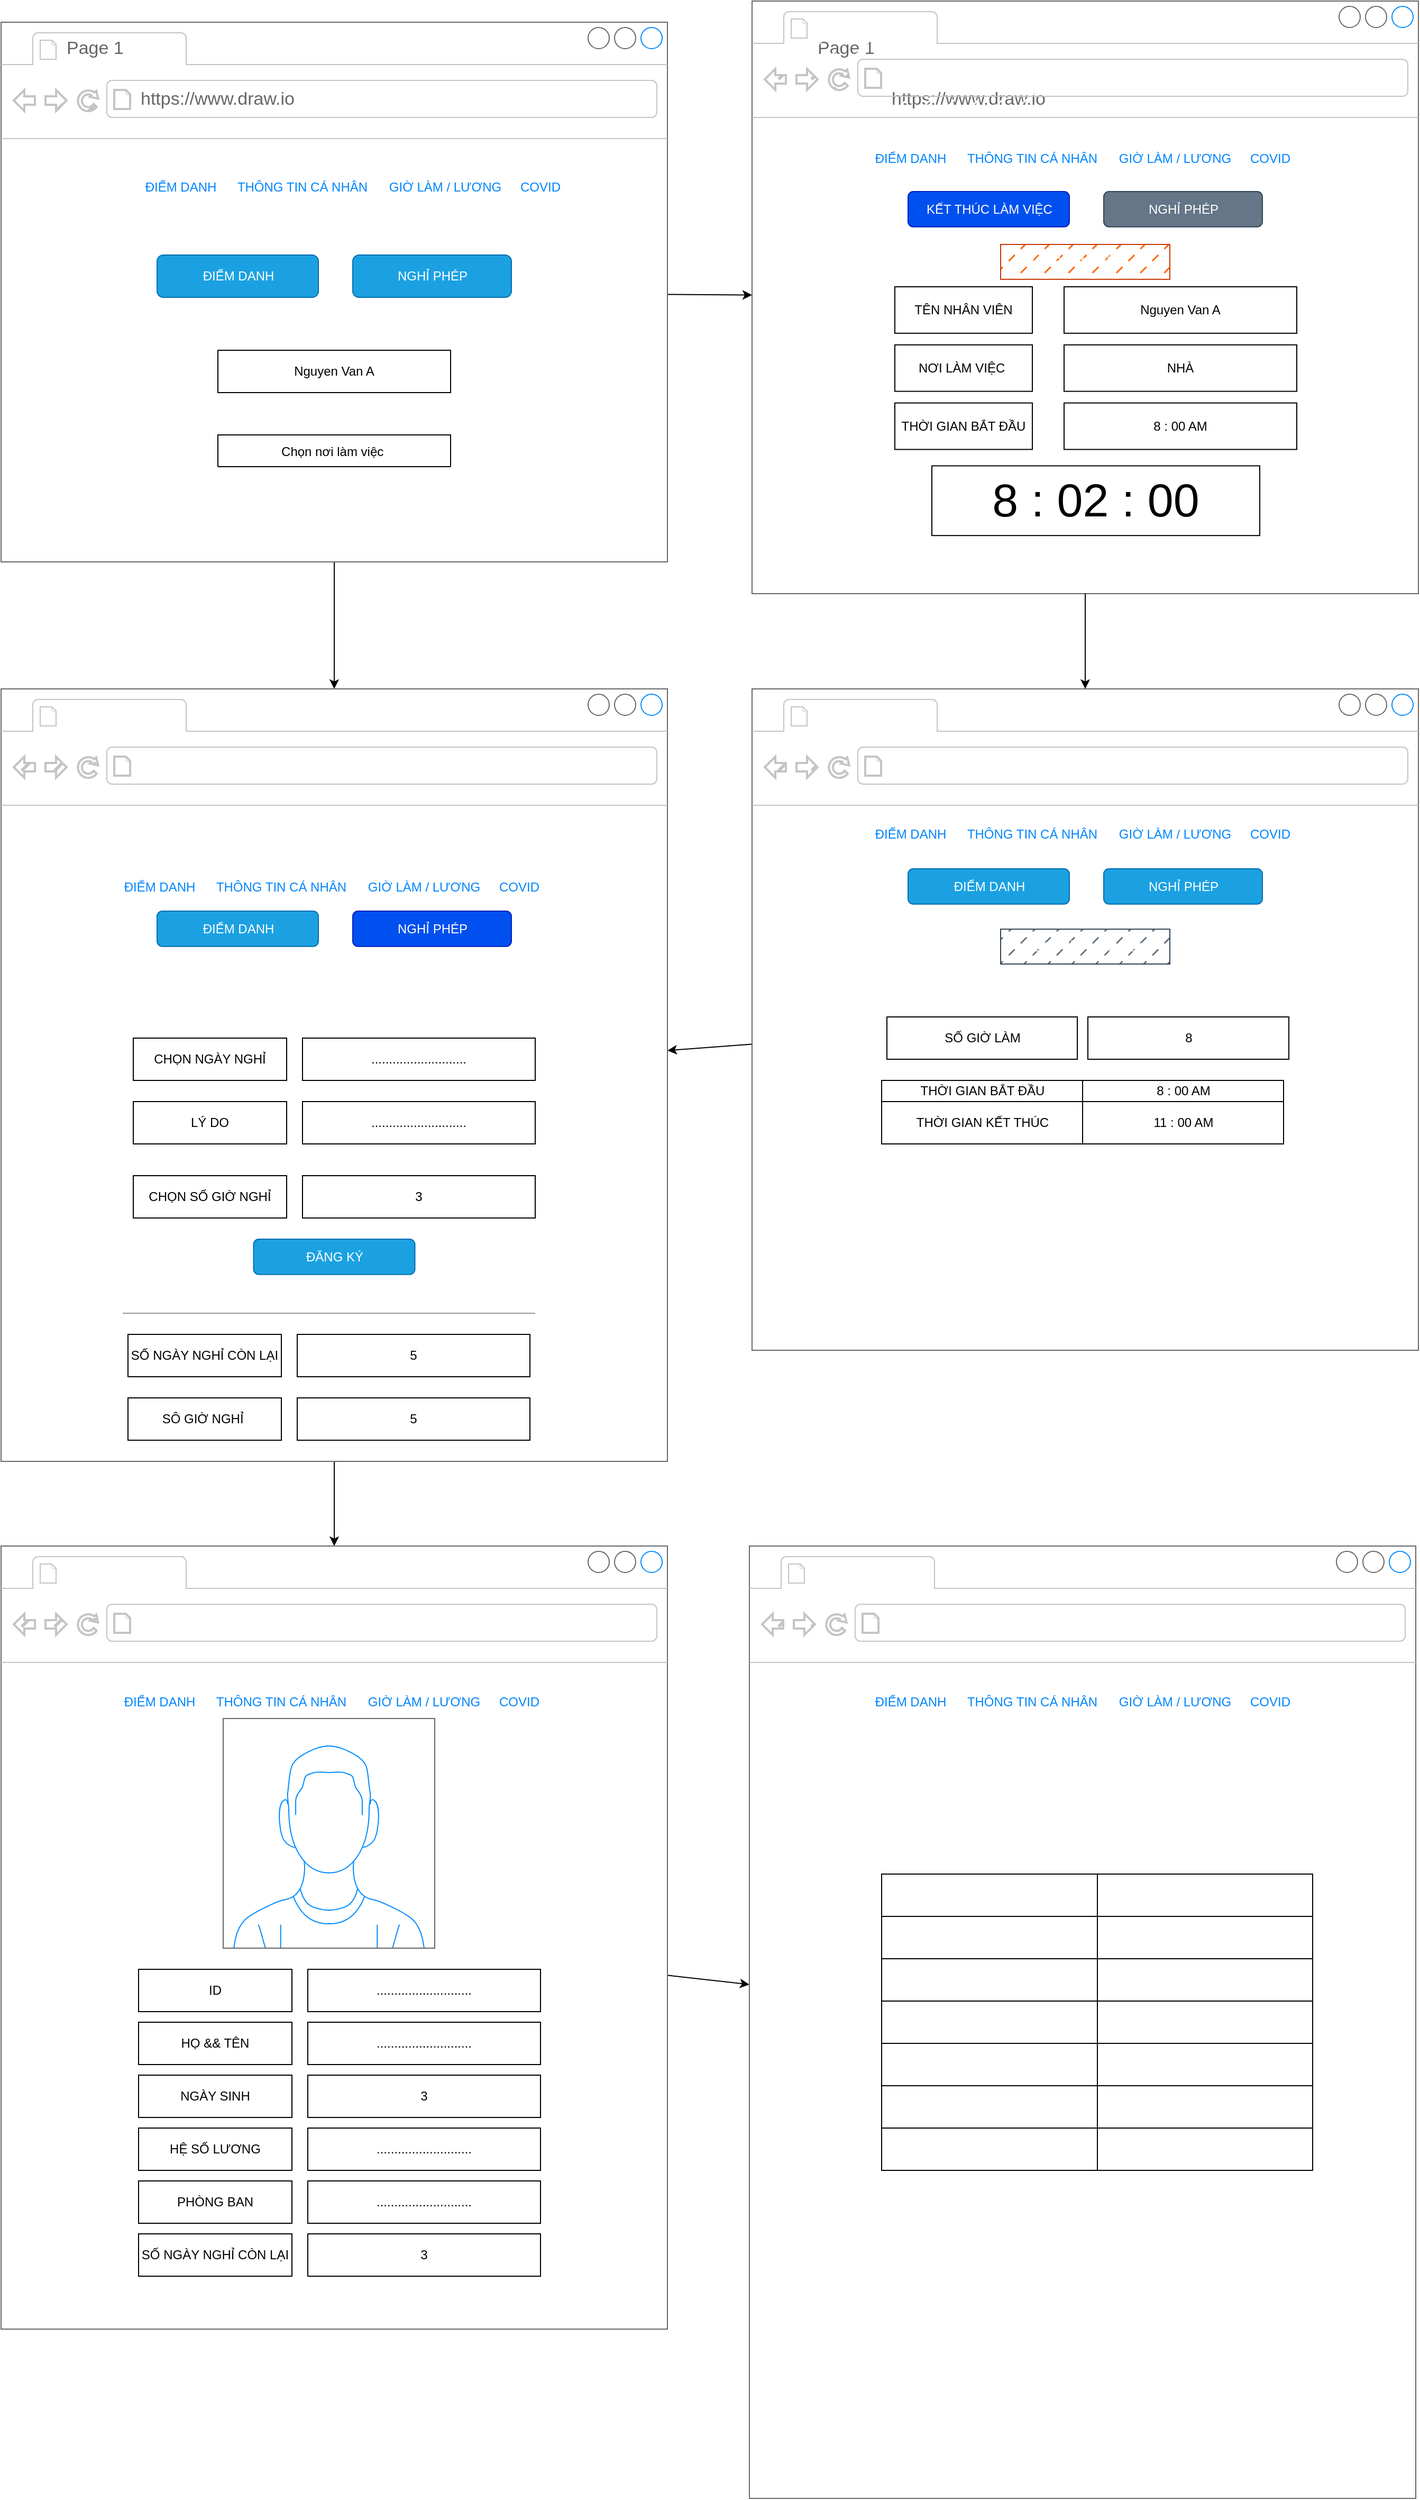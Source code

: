 <mxfile>
    <diagram id="6dWsMdS8HI779MfqCZYf" name="attendance">
        <mxGraphModel dx="1512" dy="1968" grid="1" gridSize="10" guides="1" tooltips="1" connect="1" arrows="1" fold="1" page="1" pageScale="1" pageWidth="850" pageHeight="1100" math="0" shadow="0">
            <root>
                <mxCell id="0"/>
                <mxCell id="1" parent="0"/>
                <mxCell id="69" value="" style="edgeStyle=none;html=1;" edge="1" parent="1" source="53" target="57">
                    <mxGeometry relative="1" as="geometry">
                        <mxPoint x="870" y="-740" as="targetPoint"/>
                    </mxGeometry>
                </mxCell>
                <mxCell id="114" value="" style="edgeStyle=none;html=1;fontSize=12;" edge="1" parent="1" source="53" target="113">
                    <mxGeometry relative="1" as="geometry"/>
                </mxCell>
                <mxCell id="53" value="" style="strokeWidth=1;shadow=0;dashed=0;align=center;html=1;shape=mxgraph.mockup.containers.browserWindow;rSize=0;strokeColor=#666666;strokeColor2=#008cff;strokeColor3=#c4c4c4;mainText=,;recursiveResize=0;rounded=1;glass=0;sketch=0;fillStyle=dashed;gradientColor=none;container=0;" vertex="1" parent="1">
                    <mxGeometry x="170" y="-1000" width="630" height="510" as="geometry"/>
                </mxCell>
                <mxCell id="58" value="Page 1" style="strokeWidth=1;shadow=0;dashed=0;align=center;html=1;shape=mxgraph.mockup.containers.anchor;fontSize=17;fontColor=#666666;align=left;rounded=1;glass=0;sketch=0;fillStyle=dashed;gradientColor=none;" vertex="1" parent="1">
                    <mxGeometry x="940" y="-988" width="110" height="26" as="geometry"/>
                </mxCell>
                <mxCell id="59" value="https://www.draw.io" style="strokeWidth=1;shadow=0;dashed=0;align=center;html=1;shape=mxgraph.mockup.containers.anchor;rSize=0;fontSize=17;fontColor=#666666;align=left;rounded=1;glass=0;sketch=0;fillStyle=dashed;gradientColor=none;" vertex="1" parent="1">
                    <mxGeometry x="1010" y="-940" width="250" height="26" as="geometry"/>
                </mxCell>
                <mxCell id="78" value="" style="group;fontStyle=4" vertex="1" connectable="0" parent="1">
                    <mxGeometry x="880" y="-1020" width="630" height="560" as="geometry"/>
                </mxCell>
                <mxCell id="57" value="" style="strokeWidth=1;shadow=0;dashed=0;align=center;html=1;shape=mxgraph.mockup.containers.browserWindow;rSize=0;strokeColor=#666666;strokeColor2=#008cff;strokeColor3=#c4c4c4;mainText=,;recursiveResize=0;rounded=1;glass=0;sketch=0;fillStyle=dashed;gradientColor=none;container=0;" vertex="1" parent="78">
                    <mxGeometry width="630" height="560" as="geometry"/>
                </mxCell>
                <mxCell id="61" value="Nguyen Van A" style="rounded=0;whiteSpace=wrap;html=1;" vertex="1" parent="78">
                    <mxGeometry x="295" y="269.999" width="220" height="43.922" as="geometry"/>
                </mxCell>
                <mxCell id="67" value="ĐANG LÀM VIỆC ....." style="rounded=0;whiteSpace=wrap;html=1;shadow=0;glass=0;sketch=0;fillStyle=dashed;strokeColor=#C73500;fillColor=#fa6800;fontColor=#FFFFFF;" vertex="1" parent="78">
                    <mxGeometry x="235" y="230" width="160" height="32.94" as="geometry"/>
                </mxCell>
                <mxCell id="70" value="NƠI LÀM VIỆC&amp;nbsp;" style="rounded=0;whiteSpace=wrap;html=1;shadow=0;glass=0;sketch=0;fillStyle=dashed;strokeColor=default;gradientColor=none;" vertex="1" parent="78">
                    <mxGeometry x="135" y="324.901" width="130" height="43.922" as="geometry"/>
                </mxCell>
                <mxCell id="71" value="THỜI GIAN BẮT ĐẦU" style="rounded=0;whiteSpace=wrap;html=1;shadow=0;glass=0;sketch=0;fillStyle=dashed;strokeColor=default;gradientColor=none;" vertex="1" parent="78">
                    <mxGeometry x="135" y="379.803" width="130" height="43.922" as="geometry"/>
                </mxCell>
                <mxCell id="72" value="NHÀ" style="rounded=0;whiteSpace=wrap;html=1;shadow=0;glass=0;sketch=0;fillStyle=dashed;strokeColor=default;gradientColor=none;" vertex="1" parent="78">
                    <mxGeometry x="295" y="324.901" width="220" height="43.922" as="geometry"/>
                </mxCell>
                <mxCell id="73" value="8 : 00 AM" style="rounded=0;whiteSpace=wrap;html=1;shadow=0;glass=0;sketch=0;fillStyle=dashed;strokeColor=default;gradientColor=none;" vertex="1" parent="78">
                    <mxGeometry x="295" y="379.803" width="220" height="43.922" as="geometry"/>
                </mxCell>
                <mxCell id="74" value="TÊN NHÂN VIÊN" style="rounded=0;whiteSpace=wrap;html=1;" vertex="1" parent="78">
                    <mxGeometry x="135" y="269.999" width="130" height="43.922" as="geometry"/>
                </mxCell>
                <mxCell id="75" value="8 : 02 : 00" style="rounded=0;whiteSpace=wrap;html=1;shadow=0;glass=0;sketch=0;fillStyle=dashed;strokeColor=default;gradientColor=none;fontSize=44;" vertex="1" parent="78">
                    <mxGeometry x="170" y="439.216" width="310" height="65.882" as="geometry"/>
                </mxCell>
                <mxCell id="nhIUQJDC3G5dFTjCovD2-136" value="" style="group" vertex="1" connectable="0" parent="78">
                    <mxGeometry x="110" y="131.765" width="410" height="32.941" as="geometry"/>
                </mxCell>
                <mxCell id="nhIUQJDC3G5dFTjCovD2-137" value="ĐIỂM DANH" style="fillColor=none;strokeColor=none;fontSize=12;fontColor=#0085FC;rounded=1;shadow=0;glass=0;sketch=0;fillStyle=dashed;" vertex="1" parent="nhIUQJDC3G5dFTjCovD2-136">
                    <mxGeometry width="80" height="32.941" as="geometry"/>
                </mxCell>
                <mxCell id="nhIUQJDC3G5dFTjCovD2-138" value="THÔNG TIN CÁ NHÂN" style="fillColor=none;strokeColor=none;fontSize=12;fontColor=#0085FC;rounded=1;shadow=0;glass=0;sketch=0;fillStyle=dashed;" vertex="1" parent="nhIUQJDC3G5dFTjCovD2-136">
                    <mxGeometry x="125" width="60" height="32.941" as="geometry"/>
                </mxCell>
                <mxCell id="nhIUQJDC3G5dFTjCovD2-139" value="GIỜ LÀM / LƯƠNG" style="fillColor=none;strokeColor=none;fontSize=12;fontColor=#0085FC;rounded=1;shadow=0;glass=0;sketch=0;fillStyle=dashed;" vertex="1" parent="nhIUQJDC3G5dFTjCovD2-136">
                    <mxGeometry x="260" width="60" height="32.941" as="geometry"/>
                </mxCell>
                <mxCell id="nhIUQJDC3G5dFTjCovD2-140" value="COVID" style="fillColor=none;strokeColor=none;fontSize=12;fontColor=#0085FC;rounded=1;shadow=0;glass=0;sketch=0;fillStyle=dashed;" vertex="1" parent="nhIUQJDC3G5dFTjCovD2-136">
                    <mxGeometry x="350" width="60" height="32.941" as="geometry"/>
                </mxCell>
                <mxCell id="nhIUQJDC3G5dFTjCovD2-141" value="" style="group" vertex="1" connectable="0" parent="78">
                    <mxGeometry x="147.5" y="180" width="335" height="33.33" as="geometry"/>
                </mxCell>
                <mxCell id="nhIUQJDC3G5dFTjCovD2-142" value="KẾT THÚC LÀM VIỆC" style="rounded=1;whiteSpace=wrap;html=1;strokeColor=#001DBC;glass=0;shadow=0;sketch=0;fillColor=#0050ef;fontColor=#ffffff;" vertex="1" parent="nhIUQJDC3G5dFTjCovD2-141">
                    <mxGeometry width="152.5" height="33.33" as="geometry"/>
                </mxCell>
                <mxCell id="nhIUQJDC3G5dFTjCovD2-143" value="NGHỈ PHÉP" style="rounded=1;whiteSpace=wrap;html=1;strokeColor=#314354;glass=0;shadow=0;sketch=0;fillColor=#647687;fontColor=#ffffff;" vertex="1" parent="nhIUQJDC3G5dFTjCovD2-141">
                    <mxGeometry x="185" width="150" height="33.33" as="geometry"/>
                </mxCell>
                <mxCell id="nhIUQJDC3G5dFTjCovD2-163" value="" style="edgeStyle=none;html=1;fontSize=12;fontColor=#FFFFFF;" edge="1" parent="1" source="79" target="113">
                    <mxGeometry relative="1" as="geometry"/>
                </mxCell>
                <mxCell id="79" value="" style="strokeWidth=1;shadow=0;dashed=0;align=center;html=1;shape=mxgraph.mockup.containers.browserWindow;rSize=0;strokeColor=#666666;strokeColor2=#008cff;strokeColor3=#c4c4c4;mainText=,;recursiveResize=0;rounded=1;glass=0;sketch=0;fillStyle=dashed;gradientColor=none;container=0;" vertex="1" parent="1">
                    <mxGeometry x="880" y="-370" width="630" height="625" as="geometry"/>
                </mxCell>
                <mxCell id="80" value="" style="edgeStyle=none;html=1;fontSize=44;" edge="1" parent="1" source="57" target="79">
                    <mxGeometry relative="1" as="geometry"/>
                </mxCell>
                <mxCell id="83" value="SỐ GIỜ LÀM" style="rounded=0;whiteSpace=wrap;html=1;" vertex="1" parent="1">
                    <mxGeometry x="1007.5" y="-60" width="180" height="40" as="geometry"/>
                </mxCell>
                <mxCell id="88" value="8" style="rounded=0;whiteSpace=wrap;html=1;" vertex="1" parent="1">
                    <mxGeometry x="1197.5" y="-60" width="190" height="40" as="geometry"/>
                </mxCell>
                <mxCell id="54" value="Page 1" style="strokeWidth=1;shadow=0;dashed=0;align=center;html=1;shape=mxgraph.mockup.containers.anchor;fontSize=17;fontColor=#666666;align=left;rounded=1;glass=0;sketch=0;fillStyle=dashed;gradientColor=none;" vertex="1" parent="1">
                    <mxGeometry x="230" y="-988" width="110" height="26" as="geometry"/>
                </mxCell>
                <mxCell id="55" value="https://www.draw.io" style="strokeWidth=1;shadow=0;dashed=0;align=center;html=1;shape=mxgraph.mockup.containers.anchor;rSize=0;fontSize=17;fontColor=#666666;align=left;rounded=1;glass=0;sketch=0;fillStyle=dashed;gradientColor=none;" vertex="1" parent="1">
                    <mxGeometry x="300" y="-940" width="250" height="26" as="geometry"/>
                </mxCell>
                <mxCell id="20" value="Nguyen Van A" style="rounded=0;whiteSpace=wrap;html=1;" vertex="1" parent="1">
                    <mxGeometry x="375" y="-690" width="220" height="40" as="geometry"/>
                </mxCell>
                <mxCell id="22" value="Chọn nơi làm việc " style="swimlane;fontStyle=0;childLayout=stackLayout;horizontal=1;startSize=30;horizontalStack=0;resizeParent=1;resizeParentMax=0;resizeLast=0;collapsible=1;marginBottom=0;" vertex="1" collapsed="1" parent="1">
                    <mxGeometry x="375" y="-610" width="220" height="30" as="geometry">
                        <mxRectangle x="295" y="400" width="220" height="120" as="alternateBounds"/>
                    </mxGeometry>
                </mxCell>
                <mxCell id="23" value="Nhà " style="text;strokeColor=default;fillColor=none;align=center;verticalAlign=middle;spacingLeft=4;spacingRight=4;overflow=hidden;points=[[0,0.5],[1,0.5]];portConstraint=eastwest;rotatable=0;" vertex="1" parent="22">
                    <mxGeometry y="30" width="220" height="30" as="geometry"/>
                </mxCell>
                <mxCell id="24" value="Công ty" style="text;strokeColor=default;fillColor=none;align=center;verticalAlign=middle;spacingLeft=4;spacingRight=4;overflow=hidden;points=[[0,0.5],[1,0.5]];portConstraint=eastwest;rotatable=0;" vertex="1" parent="22">
                    <mxGeometry y="60" width="220" height="30" as="geometry"/>
                </mxCell>
                <mxCell id="25" value="Khách hàng " style="text;strokeColor=none;fillColor=none;align=center;verticalAlign=middle;spacingLeft=4;spacingRight=4;overflow=hidden;points=[[0,0.5],[1,0.5]];portConstraint=eastwest;rotatable=0;" vertex="1" parent="22">
                    <mxGeometry y="90" width="220" height="30" as="geometry"/>
                </mxCell>
                <mxCell id="105" value="" style="shape=table;startSize=0;container=1;collapsible=0;childLayout=tableLayout;rounded=1;shadow=0;glass=0;sketch=0;fillStyle=dashed;fontSize=12;strokeColor=default;gradientColor=none;" vertex="1" parent="1">
                    <mxGeometry x="1002.5" width="380" height="60" as="geometry"/>
                </mxCell>
                <mxCell id="106" value="" style="shape=partialRectangle;collapsible=0;dropTarget=0;pointerEvents=0;fillColor=none;top=0;left=0;bottom=0;right=0;points=[[0,0.5],[1,0.5]];portConstraint=eastwest;rounded=1;shadow=0;glass=0;sketch=0;fillStyle=dashed;fontSize=12;strokeColor=default;" vertex="1" parent="105">
                    <mxGeometry width="380" height="20" as="geometry"/>
                </mxCell>
                <mxCell id="107" value="THỜI GIAN BẮT ĐẦU" style="shape=partialRectangle;html=1;whiteSpace=wrap;connectable=0;overflow=hidden;fillColor=none;top=0;left=0;bottom=0;right=0;pointerEvents=1;rounded=1;shadow=0;glass=0;sketch=0;fillStyle=dashed;fontSize=12;strokeColor=default;" vertex="1" parent="106">
                    <mxGeometry width="190" height="20" as="geometry">
                        <mxRectangle width="190" height="20" as="alternateBounds"/>
                    </mxGeometry>
                </mxCell>
                <mxCell id="108" value="8 : 00 AM" style="shape=partialRectangle;html=1;whiteSpace=wrap;connectable=0;overflow=hidden;fillColor=none;top=0;left=0;bottom=0;right=0;pointerEvents=1;rounded=1;shadow=0;glass=0;sketch=0;fillStyle=dashed;fontSize=12;strokeColor=default;" vertex="1" parent="106">
                    <mxGeometry x="190" width="190" height="20" as="geometry">
                        <mxRectangle width="190" height="20" as="alternateBounds"/>
                    </mxGeometry>
                </mxCell>
                <mxCell id="109" value="" style="shape=partialRectangle;collapsible=0;dropTarget=0;pointerEvents=0;fillColor=none;top=0;left=0;bottom=0;right=0;points=[[0,0.5],[1,0.5]];portConstraint=eastwest;rounded=1;shadow=0;glass=0;sketch=0;fillStyle=dashed;fontSize=12;strokeColor=default;" vertex="1" parent="105">
                    <mxGeometry y="20" width="380" height="40" as="geometry"/>
                </mxCell>
                <mxCell id="110" value="THỜI GIAN KẾT THÚC" style="shape=partialRectangle;html=1;whiteSpace=wrap;connectable=0;overflow=hidden;fillColor=none;top=0;left=0;bottom=0;right=0;pointerEvents=1;rounded=1;shadow=0;glass=0;sketch=0;fillStyle=dashed;fontSize=12;strokeColor=default;" vertex="1" parent="109">
                    <mxGeometry width="190" height="40" as="geometry">
                        <mxRectangle width="190" height="40" as="alternateBounds"/>
                    </mxGeometry>
                </mxCell>
                <mxCell id="111" value="11 : 00 AM" style="shape=partialRectangle;html=1;whiteSpace=wrap;connectable=0;overflow=hidden;fillColor=none;top=0;left=0;bottom=0;right=0;pointerEvents=1;rounded=1;shadow=0;glass=0;sketch=0;fillStyle=dashed;fontSize=12;strokeColor=default;" vertex="1" parent="109">
                    <mxGeometry x="190" width="190" height="40" as="geometry">
                        <mxRectangle width="190" height="40" as="alternateBounds"/>
                    </mxGeometry>
                </mxCell>
                <mxCell id="nhIUQJDC3G5dFTjCovD2-198" value="" style="edgeStyle=none;html=1;fontSize=12;fontColor=#FFFFFF;" edge="1" parent="1" source="113" target="nhIUQJDC3G5dFTjCovD2-197">
                    <mxGeometry relative="1" as="geometry"/>
                </mxCell>
                <mxCell id="113" value="" style="strokeWidth=1;shadow=0;dashed=0;align=center;html=1;shape=mxgraph.mockup.containers.browserWindow;rSize=0;strokeColor=#666666;strokeColor2=#008cff;strokeColor3=#c4c4c4;mainText=,;recursiveResize=0;rounded=1;glass=0;sketch=0;fillStyle=dashed;gradientColor=none;container=0;" vertex="1" parent="1">
                    <mxGeometry x="170" y="-370" width="630" height="730" as="geometry"/>
                </mxCell>
                <mxCell id="115" value="3" style="rounded=0;whiteSpace=wrap;html=1;shadow=0;glass=0;sketch=0;fillStyle=dashed;strokeColor=default;gradientColor=none;" vertex="1" parent="1">
                    <mxGeometry x="455" y="90" width="220" height="40" as="geometry"/>
                </mxCell>
                <mxCell id="116" value="CHỌN NGÀY NGHỈ" style="rounded=0;whiteSpace=wrap;html=1;" vertex="1" parent="1">
                    <mxGeometry x="295" y="-40" width="145" height="40" as="geometry"/>
                </mxCell>
                <mxCell id="117" value="..........................." style="rounded=0;whiteSpace=wrap;html=1;" vertex="1" parent="1">
                    <mxGeometry x="455" y="-40" width="220" height="40" as="geometry"/>
                </mxCell>
                <mxCell id="118" value="SỐ NGÀY NGHỈ CÒN LẠI" style="rounded=0;whiteSpace=wrap;html=1;shadow=0;glass=0;sketch=0;fillStyle=dashed;strokeColor=default;gradientColor=none;" vertex="1" parent="1">
                    <mxGeometry x="290" y="240" width="145" height="40" as="geometry"/>
                </mxCell>
                <mxCell id="nhIUQJDC3G5dFTjCovD2-131" value="" style="group" vertex="1" connectable="0" parent="1">
                    <mxGeometry x="300" y="-860" width="410" height="30" as="geometry"/>
                </mxCell>
                <mxCell id="nhIUQJDC3G5dFTjCovD2-121" value="ĐIỂM DANH" style="fillColor=none;strokeColor=none;fontSize=12;fontColor=#0085FC;rounded=1;shadow=0;glass=0;sketch=0;fillStyle=dashed;" vertex="1" parent="nhIUQJDC3G5dFTjCovD2-131">
                    <mxGeometry width="80" height="30" as="geometry"/>
                </mxCell>
                <mxCell id="nhIUQJDC3G5dFTjCovD2-122" value="THÔNG TIN CÁ NHÂN" style="fillColor=none;strokeColor=none;fontSize=12;fontColor=#0085FC;rounded=1;shadow=0;glass=0;sketch=0;fillStyle=dashed;" vertex="1" parent="nhIUQJDC3G5dFTjCovD2-131">
                    <mxGeometry x="125" width="60" height="30" as="geometry"/>
                </mxCell>
                <mxCell id="nhIUQJDC3G5dFTjCovD2-123" value="GIỜ LÀM / LƯƠNG" style="fillColor=none;strokeColor=none;fontSize=12;fontColor=#0085FC;rounded=1;shadow=0;glass=0;sketch=0;fillStyle=dashed;" vertex="1" parent="nhIUQJDC3G5dFTjCovD2-131">
                    <mxGeometry x="260" width="60" height="30" as="geometry"/>
                </mxCell>
                <mxCell id="nhIUQJDC3G5dFTjCovD2-130" value="COVID" style="fillColor=none;strokeColor=none;fontSize=12;fontColor=#0085FC;rounded=1;shadow=0;glass=0;sketch=0;fillStyle=dashed;" vertex="1" parent="nhIUQJDC3G5dFTjCovD2-131">
                    <mxGeometry x="350" width="60" height="30" as="geometry"/>
                </mxCell>
                <mxCell id="nhIUQJDC3G5dFTjCovD2-135" value="" style="group" vertex="1" connectable="0" parent="1">
                    <mxGeometry x="317.5" y="-780" width="335" height="40" as="geometry"/>
                </mxCell>
                <mxCell id="26" value="ĐIỂM DANH" style="rounded=1;whiteSpace=wrap;html=1;strokeColor=#006EAF;glass=0;shadow=0;sketch=0;fillColor=#1ba1e2;fontColor=#ffffff;" vertex="1" parent="nhIUQJDC3G5dFTjCovD2-135">
                    <mxGeometry width="152.5" height="40" as="geometry"/>
                </mxCell>
                <mxCell id="112" value="NGHỈ PHÉP" style="rounded=1;whiteSpace=wrap;html=1;strokeColor=#006EAF;glass=0;shadow=0;sketch=0;fillColor=#1ba1e2;fontColor=#ffffff;" vertex="1" parent="nhIUQJDC3G5dFTjCovD2-135">
                    <mxGeometry x="185" width="150" height="40" as="geometry"/>
                </mxCell>
                <mxCell id="nhIUQJDC3G5dFTjCovD2-154" value="" style="group" vertex="1" connectable="0" parent="1">
                    <mxGeometry x="990" y="-249.995" width="410" height="32.941" as="geometry"/>
                </mxCell>
                <mxCell id="nhIUQJDC3G5dFTjCovD2-155" value="ĐIỂM DANH" style="fillColor=none;strokeColor=none;fontSize=12;fontColor=#0085FC;rounded=1;shadow=0;glass=0;sketch=0;fillStyle=dashed;" vertex="1" parent="nhIUQJDC3G5dFTjCovD2-154">
                    <mxGeometry width="80" height="32.941" as="geometry"/>
                </mxCell>
                <mxCell id="nhIUQJDC3G5dFTjCovD2-156" value="THÔNG TIN CÁ NHÂN" style="fillColor=none;strokeColor=none;fontSize=12;fontColor=#0085FC;rounded=1;shadow=0;glass=0;sketch=0;fillStyle=dashed;" vertex="1" parent="nhIUQJDC3G5dFTjCovD2-154">
                    <mxGeometry x="125" width="60" height="32.941" as="geometry"/>
                </mxCell>
                <mxCell id="nhIUQJDC3G5dFTjCovD2-157" value="GIỜ LÀM / LƯƠNG" style="fillColor=none;strokeColor=none;fontSize=12;fontColor=#0085FC;rounded=1;shadow=0;glass=0;sketch=0;fillStyle=dashed;" vertex="1" parent="nhIUQJDC3G5dFTjCovD2-154">
                    <mxGeometry x="260" width="60" height="32.941" as="geometry"/>
                </mxCell>
                <mxCell id="nhIUQJDC3G5dFTjCovD2-158" value="COVID" style="fillColor=none;strokeColor=none;fontSize=12;fontColor=#0085FC;rounded=1;shadow=0;glass=0;sketch=0;fillStyle=dashed;" vertex="1" parent="nhIUQJDC3G5dFTjCovD2-154">
                    <mxGeometry x="350" width="60" height="32.941" as="geometry"/>
                </mxCell>
                <mxCell id="nhIUQJDC3G5dFTjCovD2-159" value="" style="group" vertex="1" connectable="0" parent="1">
                    <mxGeometry x="1027.5" y="-200" width="335" height="33.33" as="geometry"/>
                </mxCell>
                <mxCell id="nhIUQJDC3G5dFTjCovD2-160" value="ĐIỂM DANH" style="rounded=1;whiteSpace=wrap;html=1;strokeColor=#006EAF;glass=0;shadow=0;sketch=0;fillColor=#1ba1e2;fontColor=#ffffff;" vertex="1" parent="nhIUQJDC3G5dFTjCovD2-159">
                    <mxGeometry width="152.5" height="33.33" as="geometry"/>
                </mxCell>
                <mxCell id="nhIUQJDC3G5dFTjCovD2-161" value="NGHỈ PHÉP" style="rounded=1;whiteSpace=wrap;html=1;strokeColor=#006EAF;glass=0;shadow=0;sketch=0;fillColor=#1ba1e2;fontColor=#ffffff;" vertex="1" parent="nhIUQJDC3G5dFTjCovD2-159">
                    <mxGeometry x="185" width="150" height="33.33" as="geometry"/>
                </mxCell>
                <mxCell id="nhIUQJDC3G5dFTjCovD2-162" value="KẾT THÚC LÀM VIỆC" style="rounded=0;whiteSpace=wrap;html=1;shadow=0;glass=0;sketch=0;fillStyle=dashed;strokeColor=#314354;fillColor=#647687;fontColor=#ffffff;" vertex="1" parent="1">
                    <mxGeometry x="1115" y="-142.94" width="160" height="32.94" as="geometry"/>
                </mxCell>
                <mxCell id="nhIUQJDC3G5dFTjCovD2-169" value="" style="group" vertex="1" connectable="0" parent="1">
                    <mxGeometry x="280" y="-199.995" width="410" height="32.941" as="geometry"/>
                </mxCell>
                <mxCell id="nhIUQJDC3G5dFTjCovD2-170" value="ĐIỂM DANH" style="fillColor=none;strokeColor=none;fontSize=12;fontColor=#0085FC;rounded=1;shadow=0;glass=0;sketch=0;fillStyle=dashed;" vertex="1" parent="nhIUQJDC3G5dFTjCovD2-169">
                    <mxGeometry width="80" height="32.941" as="geometry"/>
                </mxCell>
                <mxCell id="nhIUQJDC3G5dFTjCovD2-171" value="THÔNG TIN CÁ NHÂN" style="fillColor=none;strokeColor=none;fontSize=12;fontColor=#0085FC;rounded=1;shadow=0;glass=0;sketch=0;fillStyle=dashed;" vertex="1" parent="nhIUQJDC3G5dFTjCovD2-169">
                    <mxGeometry x="125" width="60" height="32.941" as="geometry"/>
                </mxCell>
                <mxCell id="nhIUQJDC3G5dFTjCovD2-172" value="GIỜ LÀM / LƯƠNG" style="fillColor=none;strokeColor=none;fontSize=12;fontColor=#0085FC;rounded=1;shadow=0;glass=0;sketch=0;fillStyle=dashed;" vertex="1" parent="nhIUQJDC3G5dFTjCovD2-169">
                    <mxGeometry x="260" width="60" height="32.941" as="geometry"/>
                </mxCell>
                <mxCell id="nhIUQJDC3G5dFTjCovD2-173" value="COVID" style="fillColor=none;strokeColor=none;fontSize=12;fontColor=#0085FC;rounded=1;shadow=0;glass=0;sketch=0;fillStyle=dashed;" vertex="1" parent="nhIUQJDC3G5dFTjCovD2-169">
                    <mxGeometry x="350" width="60" height="32.941" as="geometry"/>
                </mxCell>
                <mxCell id="nhIUQJDC3G5dFTjCovD2-175" value="" style="group" vertex="1" connectable="0" parent="1">
                    <mxGeometry x="317.5" y="-160" width="335" height="33.33" as="geometry"/>
                </mxCell>
                <mxCell id="nhIUQJDC3G5dFTjCovD2-176" value="ĐIỂM DANH" style="rounded=1;whiteSpace=wrap;html=1;strokeColor=#006EAF;glass=0;shadow=0;sketch=0;fillColor=#1ba1e2;fontColor=#ffffff;" vertex="1" parent="nhIUQJDC3G5dFTjCovD2-175">
                    <mxGeometry width="152.5" height="33.33" as="geometry"/>
                </mxCell>
                <mxCell id="nhIUQJDC3G5dFTjCovD2-177" value="NGHỈ PHÉP" style="rounded=1;whiteSpace=wrap;html=1;strokeColor=#001DBC;glass=0;shadow=0;sketch=0;fillColor=#0050ef;fontColor=#ffffff;" vertex="1" parent="nhIUQJDC3G5dFTjCovD2-175">
                    <mxGeometry x="185" width="150" height="33.33" as="geometry"/>
                </mxCell>
                <mxCell id="nhIUQJDC3G5dFTjCovD2-178" value="LÝ DO" style="rounded=0;whiteSpace=wrap;html=1;" vertex="1" parent="1">
                    <mxGeometry x="295" y="20" width="145" height="40" as="geometry"/>
                </mxCell>
                <mxCell id="nhIUQJDC3G5dFTjCovD2-179" value="..........................." style="rounded=0;whiteSpace=wrap;html=1;" vertex="1" parent="1">
                    <mxGeometry x="455" y="20" width="220" height="40" as="geometry"/>
                </mxCell>
                <mxCell id="nhIUQJDC3G5dFTjCovD2-180" value="CHỌN SỐ GIỜ NGHỈ" style="rounded=0;whiteSpace=wrap;html=1;shadow=0;glass=0;sketch=0;fillStyle=dashed;strokeColor=default;gradientColor=none;" vertex="1" parent="1">
                    <mxGeometry x="295" y="90" width="145" height="40" as="geometry"/>
                </mxCell>
                <mxCell id="nhIUQJDC3G5dFTjCovD2-181" value="5" style="rounded=0;whiteSpace=wrap;html=1;shadow=0;glass=0;sketch=0;fillStyle=dashed;strokeColor=default;gradientColor=none;" vertex="1" parent="1">
                    <mxGeometry x="450" y="240" width="220" height="40" as="geometry"/>
                </mxCell>
                <mxCell id="nhIUQJDC3G5dFTjCovD2-190" value="" style="verticalLabelPosition=bottom;shadow=0;dashed=0;align=center;html=1;verticalAlign=top;strokeWidth=1;shape=mxgraph.mockup.markup.line;strokeColor=#999999;rounded=1;glass=0;sketch=0;fillStyle=dashed;fontSize=12;fontColor=#FFFFFF;gradientColor=none;" vertex="1" parent="1">
                    <mxGeometry x="285" y="210" width="390" height="20" as="geometry"/>
                </mxCell>
                <mxCell id="nhIUQJDC3G5dFTjCovD2-191" value="SÔ GIỜ NGHỈ&amp;nbsp;" style="rounded=0;whiteSpace=wrap;html=1;shadow=0;glass=0;sketch=0;fillStyle=dashed;strokeColor=default;gradientColor=none;" vertex="1" parent="1">
                    <mxGeometry x="290" y="300" width="145" height="40" as="geometry"/>
                </mxCell>
                <mxCell id="nhIUQJDC3G5dFTjCovD2-192" value="5" style="rounded=0;whiteSpace=wrap;html=1;shadow=0;glass=0;sketch=0;fillStyle=dashed;strokeColor=default;gradientColor=none;" vertex="1" parent="1">
                    <mxGeometry x="450" y="300" width="220" height="40" as="geometry"/>
                </mxCell>
                <mxCell id="nhIUQJDC3G5dFTjCovD2-196" value="ĐĂNG KÝ" style="rounded=1;whiteSpace=wrap;html=1;strokeColor=#006EAF;glass=0;shadow=0;sketch=0;fillColor=#1ba1e2;fontColor=#ffffff;" vertex="1" parent="1">
                    <mxGeometry x="408.75" y="150" width="152.5" height="33.33" as="geometry"/>
                </mxCell>
                <mxCell id="nhIUQJDC3G5dFTjCovD2-229" value="" style="edgeStyle=none;html=1;fontSize=12;fontColor=#FFFFFF;" edge="1" parent="1" source="nhIUQJDC3G5dFTjCovD2-197" target="nhIUQJDC3G5dFTjCovD2-228">
                    <mxGeometry relative="1" as="geometry"/>
                </mxCell>
                <mxCell id="nhIUQJDC3G5dFTjCovD2-197" value="" style="strokeWidth=1;shadow=0;dashed=0;align=center;html=1;shape=mxgraph.mockup.containers.browserWindow;rSize=0;strokeColor=#666666;strokeColor2=#008cff;strokeColor3=#c4c4c4;mainText=,;recursiveResize=0;rounded=1;glass=0;sketch=0;fillStyle=dashed;gradientColor=none;container=0;" vertex="1" parent="1">
                    <mxGeometry x="170" y="440" width="630" height="740" as="geometry"/>
                </mxCell>
                <mxCell id="nhIUQJDC3G5dFTjCovD2-199" value="" style="group" vertex="1" connectable="0" parent="1">
                    <mxGeometry x="280" y="570.005" width="410" height="32.941" as="geometry"/>
                </mxCell>
                <mxCell id="nhIUQJDC3G5dFTjCovD2-200" value="ĐIỂM DANH" style="fillColor=none;strokeColor=none;fontSize=12;fontColor=#0085FC;rounded=1;shadow=0;glass=0;sketch=0;fillStyle=dashed;" vertex="1" parent="nhIUQJDC3G5dFTjCovD2-199">
                    <mxGeometry width="80" height="32.941" as="geometry"/>
                </mxCell>
                <mxCell id="nhIUQJDC3G5dFTjCovD2-201" value="THÔNG TIN CÁ NHÂN" style="fillColor=none;strokeColor=none;fontSize=12;fontColor=#0085FC;rounded=1;shadow=0;glass=0;sketch=0;fillStyle=dashed;" vertex="1" parent="nhIUQJDC3G5dFTjCovD2-199">
                    <mxGeometry x="125" width="60" height="32.941" as="geometry"/>
                </mxCell>
                <mxCell id="nhIUQJDC3G5dFTjCovD2-202" value="GIỜ LÀM / LƯƠNG" style="fillColor=none;strokeColor=none;fontSize=12;fontColor=#0085FC;rounded=1;shadow=0;glass=0;sketch=0;fillStyle=dashed;" vertex="1" parent="nhIUQJDC3G5dFTjCovD2-199">
                    <mxGeometry x="260" width="60" height="32.941" as="geometry"/>
                </mxCell>
                <mxCell id="nhIUQJDC3G5dFTjCovD2-203" value="COVID" style="fillColor=none;strokeColor=none;fontSize=12;fontColor=#0085FC;rounded=1;shadow=0;glass=0;sketch=0;fillStyle=dashed;" vertex="1" parent="nhIUQJDC3G5dFTjCovD2-199">
                    <mxGeometry x="350" width="60" height="32.941" as="geometry"/>
                </mxCell>
                <mxCell id="nhIUQJDC3G5dFTjCovD2-206" value="ID" style="rounded=0;whiteSpace=wrap;html=1;" vertex="1" parent="1">
                    <mxGeometry x="300" y="840" width="145" height="40" as="geometry"/>
                </mxCell>
                <mxCell id="nhIUQJDC3G5dFTjCovD2-207" value="HỌ &amp;amp;&amp;amp; TÊN" style="rounded=0;whiteSpace=wrap;html=1;" vertex="1" parent="1">
                    <mxGeometry x="300" y="890" width="145" height="40" as="geometry"/>
                </mxCell>
                <mxCell id="nhIUQJDC3G5dFTjCovD2-208" value="..........................." style="rounded=0;whiteSpace=wrap;html=1;" vertex="1" parent="1">
                    <mxGeometry x="460" y="840" width="220" height="40" as="geometry"/>
                </mxCell>
                <mxCell id="nhIUQJDC3G5dFTjCovD2-209" value="..........................." style="rounded=0;whiteSpace=wrap;html=1;" vertex="1" parent="1">
                    <mxGeometry x="460" y="890" width="220" height="40" as="geometry"/>
                </mxCell>
                <mxCell id="nhIUQJDC3G5dFTjCovD2-210" value="3" style="rounded=0;whiteSpace=wrap;html=1;shadow=0;glass=0;sketch=0;fillStyle=dashed;strokeColor=default;gradientColor=none;" vertex="1" parent="1">
                    <mxGeometry x="460" y="940" width="220" height="40" as="geometry"/>
                </mxCell>
                <mxCell id="nhIUQJDC3G5dFTjCovD2-211" value="NGÀY SINH" style="rounded=0;whiteSpace=wrap;html=1;shadow=0;glass=0;sketch=0;fillStyle=dashed;strokeColor=default;gradientColor=none;" vertex="1" parent="1">
                    <mxGeometry x="300" y="940" width="145" height="40" as="geometry"/>
                </mxCell>
                <mxCell id="nhIUQJDC3G5dFTjCovD2-212" value="HỆ SỐ LƯƠNG" style="rounded=0;whiteSpace=wrap;html=1;" vertex="1" parent="1">
                    <mxGeometry x="300" y="990" width="145" height="40" as="geometry"/>
                </mxCell>
                <mxCell id="nhIUQJDC3G5dFTjCovD2-213" value="..........................." style="rounded=0;whiteSpace=wrap;html=1;" vertex="1" parent="1">
                    <mxGeometry x="460" y="990" width="220" height="40" as="geometry"/>
                </mxCell>
                <mxCell id="nhIUQJDC3G5dFTjCovD2-214" value="..........................." style="rounded=0;whiteSpace=wrap;html=1;" vertex="1" parent="1">
                    <mxGeometry x="460" y="1040" width="220" height="40" as="geometry"/>
                </mxCell>
                <mxCell id="nhIUQJDC3G5dFTjCovD2-215" value="PHÒNG BAN" style="rounded=0;whiteSpace=wrap;html=1;" vertex="1" parent="1">
                    <mxGeometry x="300" y="1040" width="145" height="40" as="geometry"/>
                </mxCell>
                <mxCell id="nhIUQJDC3G5dFTjCovD2-216" value="SỐ NGÀY NGHỈ CÒN LẠI" style="rounded=0;whiteSpace=wrap;html=1;shadow=0;glass=0;sketch=0;fillStyle=dashed;strokeColor=default;gradientColor=none;" vertex="1" parent="1">
                    <mxGeometry x="300" y="1090" width="145" height="40" as="geometry"/>
                </mxCell>
                <mxCell id="nhIUQJDC3G5dFTjCovD2-217" value="3" style="rounded=0;whiteSpace=wrap;html=1;shadow=0;glass=0;sketch=0;fillStyle=dashed;strokeColor=default;gradientColor=none;" vertex="1" parent="1">
                    <mxGeometry x="460" y="1090" width="220" height="40" as="geometry"/>
                </mxCell>
                <mxCell id="nhIUQJDC3G5dFTjCovD2-227" value="" style="verticalLabelPosition=bottom;shadow=0;dashed=0;align=center;html=1;verticalAlign=top;strokeWidth=1;shape=mxgraph.mockup.containers.userMale;strokeColor=#666666;strokeColor2=#008cff;rounded=1;glass=0;sketch=0;fillStyle=dashed;fontSize=12;fontColor=#FFFFFF;gradientColor=none;" vertex="1" parent="1">
                    <mxGeometry x="380" y="602.95" width="200" height="217.05" as="geometry"/>
                </mxCell>
                <mxCell id="nhIUQJDC3G5dFTjCovD2-228" value="" style="strokeWidth=1;shadow=0;dashed=0;align=center;html=1;shape=mxgraph.mockup.containers.browserWindow;rSize=0;strokeColor=#666666;strokeColor2=#008cff;strokeColor3=#c4c4c4;mainText=,;recursiveResize=0;rounded=1;glass=0;sketch=0;fillStyle=dashed;gradientColor=none;container=0;" vertex="1" parent="1">
                    <mxGeometry x="877.5" y="440" width="630" height="900" as="geometry"/>
                </mxCell>
                <mxCell id="nhIUQJDC3G5dFTjCovD2-230" value="" style="group" vertex="1" connectable="0" parent="1">
                    <mxGeometry x="990" y="570.005" width="410" height="32.941" as="geometry"/>
                </mxCell>
                <mxCell id="nhIUQJDC3G5dFTjCovD2-231" value="ĐIỂM DANH" style="fillColor=none;strokeColor=none;fontSize=12;fontColor=#0085FC;rounded=1;shadow=0;glass=0;sketch=0;fillStyle=dashed;" vertex="1" parent="nhIUQJDC3G5dFTjCovD2-230">
                    <mxGeometry width="80" height="32.941" as="geometry"/>
                </mxCell>
                <mxCell id="nhIUQJDC3G5dFTjCovD2-232" value="THÔNG TIN CÁ NHÂN" style="fillColor=none;strokeColor=none;fontSize=12;fontColor=#0085FC;rounded=1;shadow=0;glass=0;sketch=0;fillStyle=dashed;" vertex="1" parent="nhIUQJDC3G5dFTjCovD2-230">
                    <mxGeometry x="125" width="60" height="32.941" as="geometry"/>
                </mxCell>
                <mxCell id="nhIUQJDC3G5dFTjCovD2-233" value="GIỜ LÀM / LƯƠNG" style="fillColor=none;strokeColor=none;fontSize=12;fontColor=#0085FC;rounded=1;shadow=0;glass=0;sketch=0;fillStyle=dashed;" vertex="1" parent="nhIUQJDC3G5dFTjCovD2-230">
                    <mxGeometry x="260" width="60" height="32.941" as="geometry"/>
                </mxCell>
                <mxCell id="nhIUQJDC3G5dFTjCovD2-234" value="COVID" style="fillColor=none;strokeColor=none;fontSize=12;fontColor=#0085FC;rounded=1;shadow=0;glass=0;sketch=0;fillStyle=dashed;" vertex="1" parent="nhIUQJDC3G5dFTjCovD2-230">
                    <mxGeometry x="350" width="60" height="32.941" as="geometry"/>
                </mxCell>
                <mxCell id="nhIUQJDC3G5dFTjCovD2-275" value="" style="shape=table;startSize=0;container=1;collapsible=0;childLayout=tableLayout;rounded=1;shadow=0;glass=0;sketch=0;fillStyle=dashed;fontSize=12;fontColor=#FFFFFF;strokeColor=default;gradientColor=none;" vertex="1" parent="1">
                    <mxGeometry x="1002.5" y="750" width="407.5" height="280" as="geometry"/>
                </mxCell>
                <mxCell id="nhIUQJDC3G5dFTjCovD2-276" value="" style="shape=partialRectangle;collapsible=0;dropTarget=0;pointerEvents=0;fillColor=none;top=0;left=0;bottom=0;right=0;points=[[0,0.5],[1,0.5]];portConstraint=eastwest;rounded=1;shadow=0;glass=0;sketch=0;fillStyle=dashed;fontSize=12;fontColor=#FFFFFF;strokeColor=default;" vertex="1" parent="nhIUQJDC3G5dFTjCovD2-275">
                    <mxGeometry width="407.5" height="40" as="geometry"/>
                </mxCell>
                <mxCell id="nhIUQJDC3G5dFTjCovD2-277" value="NGÀY" style="shape=partialRectangle;html=1;whiteSpace=wrap;connectable=0;overflow=hidden;fillColor=none;top=0;left=0;bottom=0;right=0;pointerEvents=1;rounded=1;shadow=0;glass=0;sketch=0;fillStyle=dashed;fontSize=12;fontColor=#FFFFFF;strokeColor=default;" vertex="1" parent="nhIUQJDC3G5dFTjCovD2-276">
                    <mxGeometry width="204" height="40" as="geometry">
                        <mxRectangle width="204" height="40" as="alternateBounds"/>
                    </mxGeometry>
                </mxCell>
                <mxCell id="nhIUQJDC3G5dFTjCovD2-278" value="" style="shape=partialRectangle;html=1;whiteSpace=wrap;connectable=0;overflow=hidden;fillColor=none;top=0;left=0;bottom=0;right=0;pointerEvents=1;rounded=1;shadow=0;glass=0;sketch=0;fillStyle=dashed;fontSize=12;fontColor=#FFFFFF;strokeColor=default;" vertex="1" parent="nhIUQJDC3G5dFTjCovD2-276">
                    <mxGeometry x="204" width="204" height="40" as="geometry">
                        <mxRectangle width="204" height="40" as="alternateBounds"/>
                    </mxGeometry>
                </mxCell>
                <mxCell id="nhIUQJDC3G5dFTjCovD2-279" value="" style="shape=partialRectangle;collapsible=0;dropTarget=0;pointerEvents=0;fillColor=none;top=0;left=0;bottom=0;right=0;points=[[0,0.5],[1,0.5]];portConstraint=eastwest;rounded=1;shadow=0;glass=0;sketch=0;fillStyle=dashed;fontSize=12;fontColor=#FFFFFF;strokeColor=default;" vertex="1" parent="nhIUQJDC3G5dFTjCovD2-275">
                    <mxGeometry y="40" width="407.5" height="40" as="geometry"/>
                </mxCell>
                <mxCell id="nhIUQJDC3G5dFTjCovD2-280" value="GIỜ BẮT ĐẦU" style="shape=partialRectangle;html=1;whiteSpace=wrap;connectable=0;overflow=hidden;fillColor=none;top=0;left=0;bottom=0;right=0;pointerEvents=1;rounded=1;shadow=0;glass=0;sketch=0;fillStyle=dashed;fontSize=12;fontColor=#FFFFFF;strokeColor=default;" vertex="1" parent="nhIUQJDC3G5dFTjCovD2-279">
                    <mxGeometry width="204" height="40" as="geometry">
                        <mxRectangle width="204" height="40" as="alternateBounds"/>
                    </mxGeometry>
                </mxCell>
                <mxCell id="nhIUQJDC3G5dFTjCovD2-281" value="" style="shape=partialRectangle;html=1;whiteSpace=wrap;connectable=0;overflow=hidden;fillColor=none;top=0;left=0;bottom=0;right=0;pointerEvents=1;rounded=1;shadow=0;glass=0;sketch=0;fillStyle=dashed;fontSize=12;fontColor=#FFFFFF;strokeColor=default;" vertex="1" parent="nhIUQJDC3G5dFTjCovD2-279">
                    <mxGeometry x="204" width="204" height="40" as="geometry">
                        <mxRectangle width="204" height="40" as="alternateBounds"/>
                    </mxGeometry>
                </mxCell>
                <mxCell id="nhIUQJDC3G5dFTjCovD2-282" value="" style="shape=partialRectangle;collapsible=0;dropTarget=0;pointerEvents=0;fillColor=none;top=0;left=0;bottom=0;right=0;points=[[0,0.5],[1,0.5]];portConstraint=eastwest;rounded=1;shadow=0;glass=0;sketch=0;fillStyle=dashed;fontSize=12;fontColor=#FFFFFF;strokeColor=default;" vertex="1" parent="nhIUQJDC3G5dFTjCovD2-275">
                    <mxGeometry y="80" width="407.5" height="40" as="geometry"/>
                </mxCell>
                <mxCell id="nhIUQJDC3G5dFTjCovD2-283" value="GIỜ KẾT THÚC" style="shape=partialRectangle;html=1;whiteSpace=wrap;connectable=0;overflow=hidden;fillColor=none;top=0;left=0;bottom=0;right=0;pointerEvents=1;rounded=1;shadow=0;glass=0;sketch=0;fillStyle=dashed;fontSize=12;fontColor=#FFFFFF;strokeColor=default;" vertex="1" parent="nhIUQJDC3G5dFTjCovD2-282">
                    <mxGeometry width="204" height="40" as="geometry">
                        <mxRectangle width="204" height="40" as="alternateBounds"/>
                    </mxGeometry>
                </mxCell>
                <mxCell id="nhIUQJDC3G5dFTjCovD2-284" value="" style="shape=partialRectangle;html=1;whiteSpace=wrap;connectable=0;overflow=hidden;fillColor=none;top=0;left=0;bottom=0;right=0;pointerEvents=1;rounded=1;shadow=0;glass=0;sketch=0;fillStyle=dashed;fontSize=12;fontColor=#FFFFFF;strokeColor=default;" vertex="1" parent="nhIUQJDC3G5dFTjCovD2-282">
                    <mxGeometry x="204" width="204" height="40" as="geometry">
                        <mxRectangle width="204" height="40" as="alternateBounds"/>
                    </mxGeometry>
                </mxCell>
                <mxCell id="nhIUQJDC3G5dFTjCovD2-285" value="" style="shape=partialRectangle;collapsible=0;dropTarget=0;pointerEvents=0;fillColor=none;top=0;left=0;bottom=0;right=0;points=[[0,0.5],[1,0.5]];portConstraint=eastwest;rounded=1;shadow=0;glass=0;sketch=0;fillStyle=dashed;fontSize=12;fontColor=#FFFFFF;strokeColor=default;" vertex="1" parent="nhIUQJDC3G5dFTjCovD2-275">
                    <mxGeometry y="120" width="407.5" height="40" as="geometry"/>
                </mxCell>
                <mxCell id="nhIUQJDC3G5dFTjCovD2-286" value="NƠI LÀM VIỆC" style="shape=partialRectangle;html=1;whiteSpace=wrap;connectable=0;overflow=hidden;fillColor=none;top=0;left=0;bottom=0;right=0;pointerEvents=1;rounded=1;shadow=0;glass=0;sketch=0;fillStyle=dashed;fontSize=12;fontColor=#FFFFFF;strokeColor=default;" vertex="1" parent="nhIUQJDC3G5dFTjCovD2-285">
                    <mxGeometry width="204" height="40" as="geometry">
                        <mxRectangle width="204" height="40" as="alternateBounds"/>
                    </mxGeometry>
                </mxCell>
                <mxCell id="nhIUQJDC3G5dFTjCovD2-287" value="" style="shape=partialRectangle;html=1;whiteSpace=wrap;connectable=0;overflow=hidden;fillColor=none;top=0;left=0;bottom=0;right=0;pointerEvents=1;rounded=1;shadow=0;glass=0;sketch=0;fillStyle=dashed;fontSize=12;fontColor=#FFFFFF;strokeColor=default;" vertex="1" parent="nhIUQJDC3G5dFTjCovD2-285">
                    <mxGeometry x="204" width="204" height="40" as="geometry">
                        <mxRectangle width="204" height="40" as="alternateBounds"/>
                    </mxGeometry>
                </mxCell>
                <mxCell id="nhIUQJDC3G5dFTjCovD2-288" value="" style="shape=partialRectangle;collapsible=0;dropTarget=0;pointerEvents=0;fillColor=none;top=0;left=0;bottom=0;right=0;points=[[0,0.5],[1,0.5]];portConstraint=eastwest;rounded=1;shadow=0;glass=0;sketch=0;fillStyle=dashed;fontSize=12;fontColor=#FFFFFF;strokeColor=default;" vertex="1" parent="nhIUQJDC3G5dFTjCovD2-275">
                    <mxGeometry y="160" width="407.5" height="40" as="geometry"/>
                </mxCell>
                <mxCell id="nhIUQJDC3G5dFTjCovD2-289" value="SỐ GIỜ LÀM THÊM" style="shape=partialRectangle;html=1;whiteSpace=wrap;connectable=0;overflow=hidden;fillColor=none;top=0;left=0;bottom=0;right=0;pointerEvents=1;rounded=1;shadow=0;glass=0;sketch=0;fillStyle=dashed;fontSize=12;fontColor=#FFFFFF;strokeColor=default;" vertex="1" parent="nhIUQJDC3G5dFTjCovD2-288">
                    <mxGeometry width="204" height="40" as="geometry">
                        <mxRectangle width="204" height="40" as="alternateBounds"/>
                    </mxGeometry>
                </mxCell>
                <mxCell id="nhIUQJDC3G5dFTjCovD2-290" value="" style="shape=partialRectangle;html=1;whiteSpace=wrap;connectable=0;overflow=hidden;fillColor=none;top=0;left=0;bottom=0;right=0;pointerEvents=1;rounded=1;shadow=0;glass=0;sketch=0;fillStyle=dashed;fontSize=12;fontColor=#FFFFFF;strokeColor=default;" vertex="1" parent="nhIUQJDC3G5dFTjCovD2-288">
                    <mxGeometry x="204" width="204" height="40" as="geometry">
                        <mxRectangle width="204" height="40" as="alternateBounds"/>
                    </mxGeometry>
                </mxCell>
                <mxCell id="nhIUQJDC3G5dFTjCovD2-291" value="" style="shape=partialRectangle;collapsible=0;dropTarget=0;pointerEvents=0;fillColor=none;top=0;left=0;bottom=0;right=0;points=[[0,0.5],[1,0.5]];portConstraint=eastwest;rounded=1;shadow=0;glass=0;sketch=0;fillStyle=dashed;fontSize=12;fontColor=#FFFFFF;strokeColor=default;" vertex="1" parent="nhIUQJDC3G5dFTjCovD2-275">
                    <mxGeometry y="200" width="407.5" height="40" as="geometry"/>
                </mxCell>
                <mxCell id="nhIUQJDC3G5dFTjCovD2-292" value="TÔNG GIỜ LÀM" style="shape=partialRectangle;html=1;whiteSpace=wrap;connectable=0;overflow=hidden;fillColor=none;top=0;left=0;bottom=0;right=0;pointerEvents=1;rounded=1;shadow=0;glass=0;sketch=0;fillStyle=dashed;fontSize=12;fontColor=#FFFFFF;strokeColor=default;" vertex="1" parent="nhIUQJDC3G5dFTjCovD2-291">
                    <mxGeometry width="204" height="40" as="geometry">
                        <mxRectangle width="204" height="40" as="alternateBounds"/>
                    </mxGeometry>
                </mxCell>
                <mxCell id="nhIUQJDC3G5dFTjCovD2-293" value="" style="shape=partialRectangle;html=1;whiteSpace=wrap;connectable=0;overflow=hidden;fillColor=none;top=0;left=0;bottom=0;right=0;pointerEvents=1;rounded=1;shadow=0;glass=0;sketch=0;fillStyle=dashed;fontSize=12;fontColor=#FFFFFF;strokeColor=default;" vertex="1" parent="nhIUQJDC3G5dFTjCovD2-291">
                    <mxGeometry x="204" width="204" height="40" as="geometry">
                        <mxRectangle width="204" height="40" as="alternateBounds"/>
                    </mxGeometry>
                </mxCell>
                <mxCell id="nhIUQJDC3G5dFTjCovD2-294" value="" style="shape=partialRectangle;collapsible=0;dropTarget=0;pointerEvents=0;fillColor=none;top=0;left=0;bottom=0;right=0;points=[[0,0.5],[1,0.5]];portConstraint=eastwest;rounded=1;shadow=0;glass=0;sketch=0;fillStyle=dashed;fontSize=12;fontColor=#FFFFFF;strokeColor=default;" vertex="1" parent="nhIUQJDC3G5dFTjCovD2-275">
                    <mxGeometry y="240" width="407.5" height="40" as="geometry"/>
                </mxCell>
                <mxCell id="nhIUQJDC3G5dFTjCovD2-295" value="SỐ NGÀY NGHỈ CÒN LẠI" style="shape=partialRectangle;html=1;whiteSpace=wrap;connectable=0;overflow=hidden;fillColor=none;top=0;left=0;bottom=0;right=0;pointerEvents=1;rounded=1;shadow=0;glass=0;sketch=0;fillStyle=dashed;fontSize=12;fontColor=#FFFFFF;strokeColor=default;" vertex="1" parent="nhIUQJDC3G5dFTjCovD2-294">
                    <mxGeometry width="204" height="40" as="geometry">
                        <mxRectangle width="204" height="40" as="alternateBounds"/>
                    </mxGeometry>
                </mxCell>
                <mxCell id="nhIUQJDC3G5dFTjCovD2-296" value="" style="shape=partialRectangle;html=1;whiteSpace=wrap;connectable=0;overflow=hidden;fillColor=none;top=0;left=0;bottom=0;right=0;pointerEvents=1;rounded=1;shadow=0;glass=0;sketch=0;fillStyle=dashed;fontSize=12;fontColor=#FFFFFF;strokeColor=default;" vertex="1" parent="nhIUQJDC3G5dFTjCovD2-294">
                    <mxGeometry x="204" width="204" height="40" as="geometry">
                        <mxRectangle width="204" height="40" as="alternateBounds"/>
                    </mxGeometry>
                </mxCell>
            </root>
        </mxGraphModel>
    </diagram>
</mxfile>